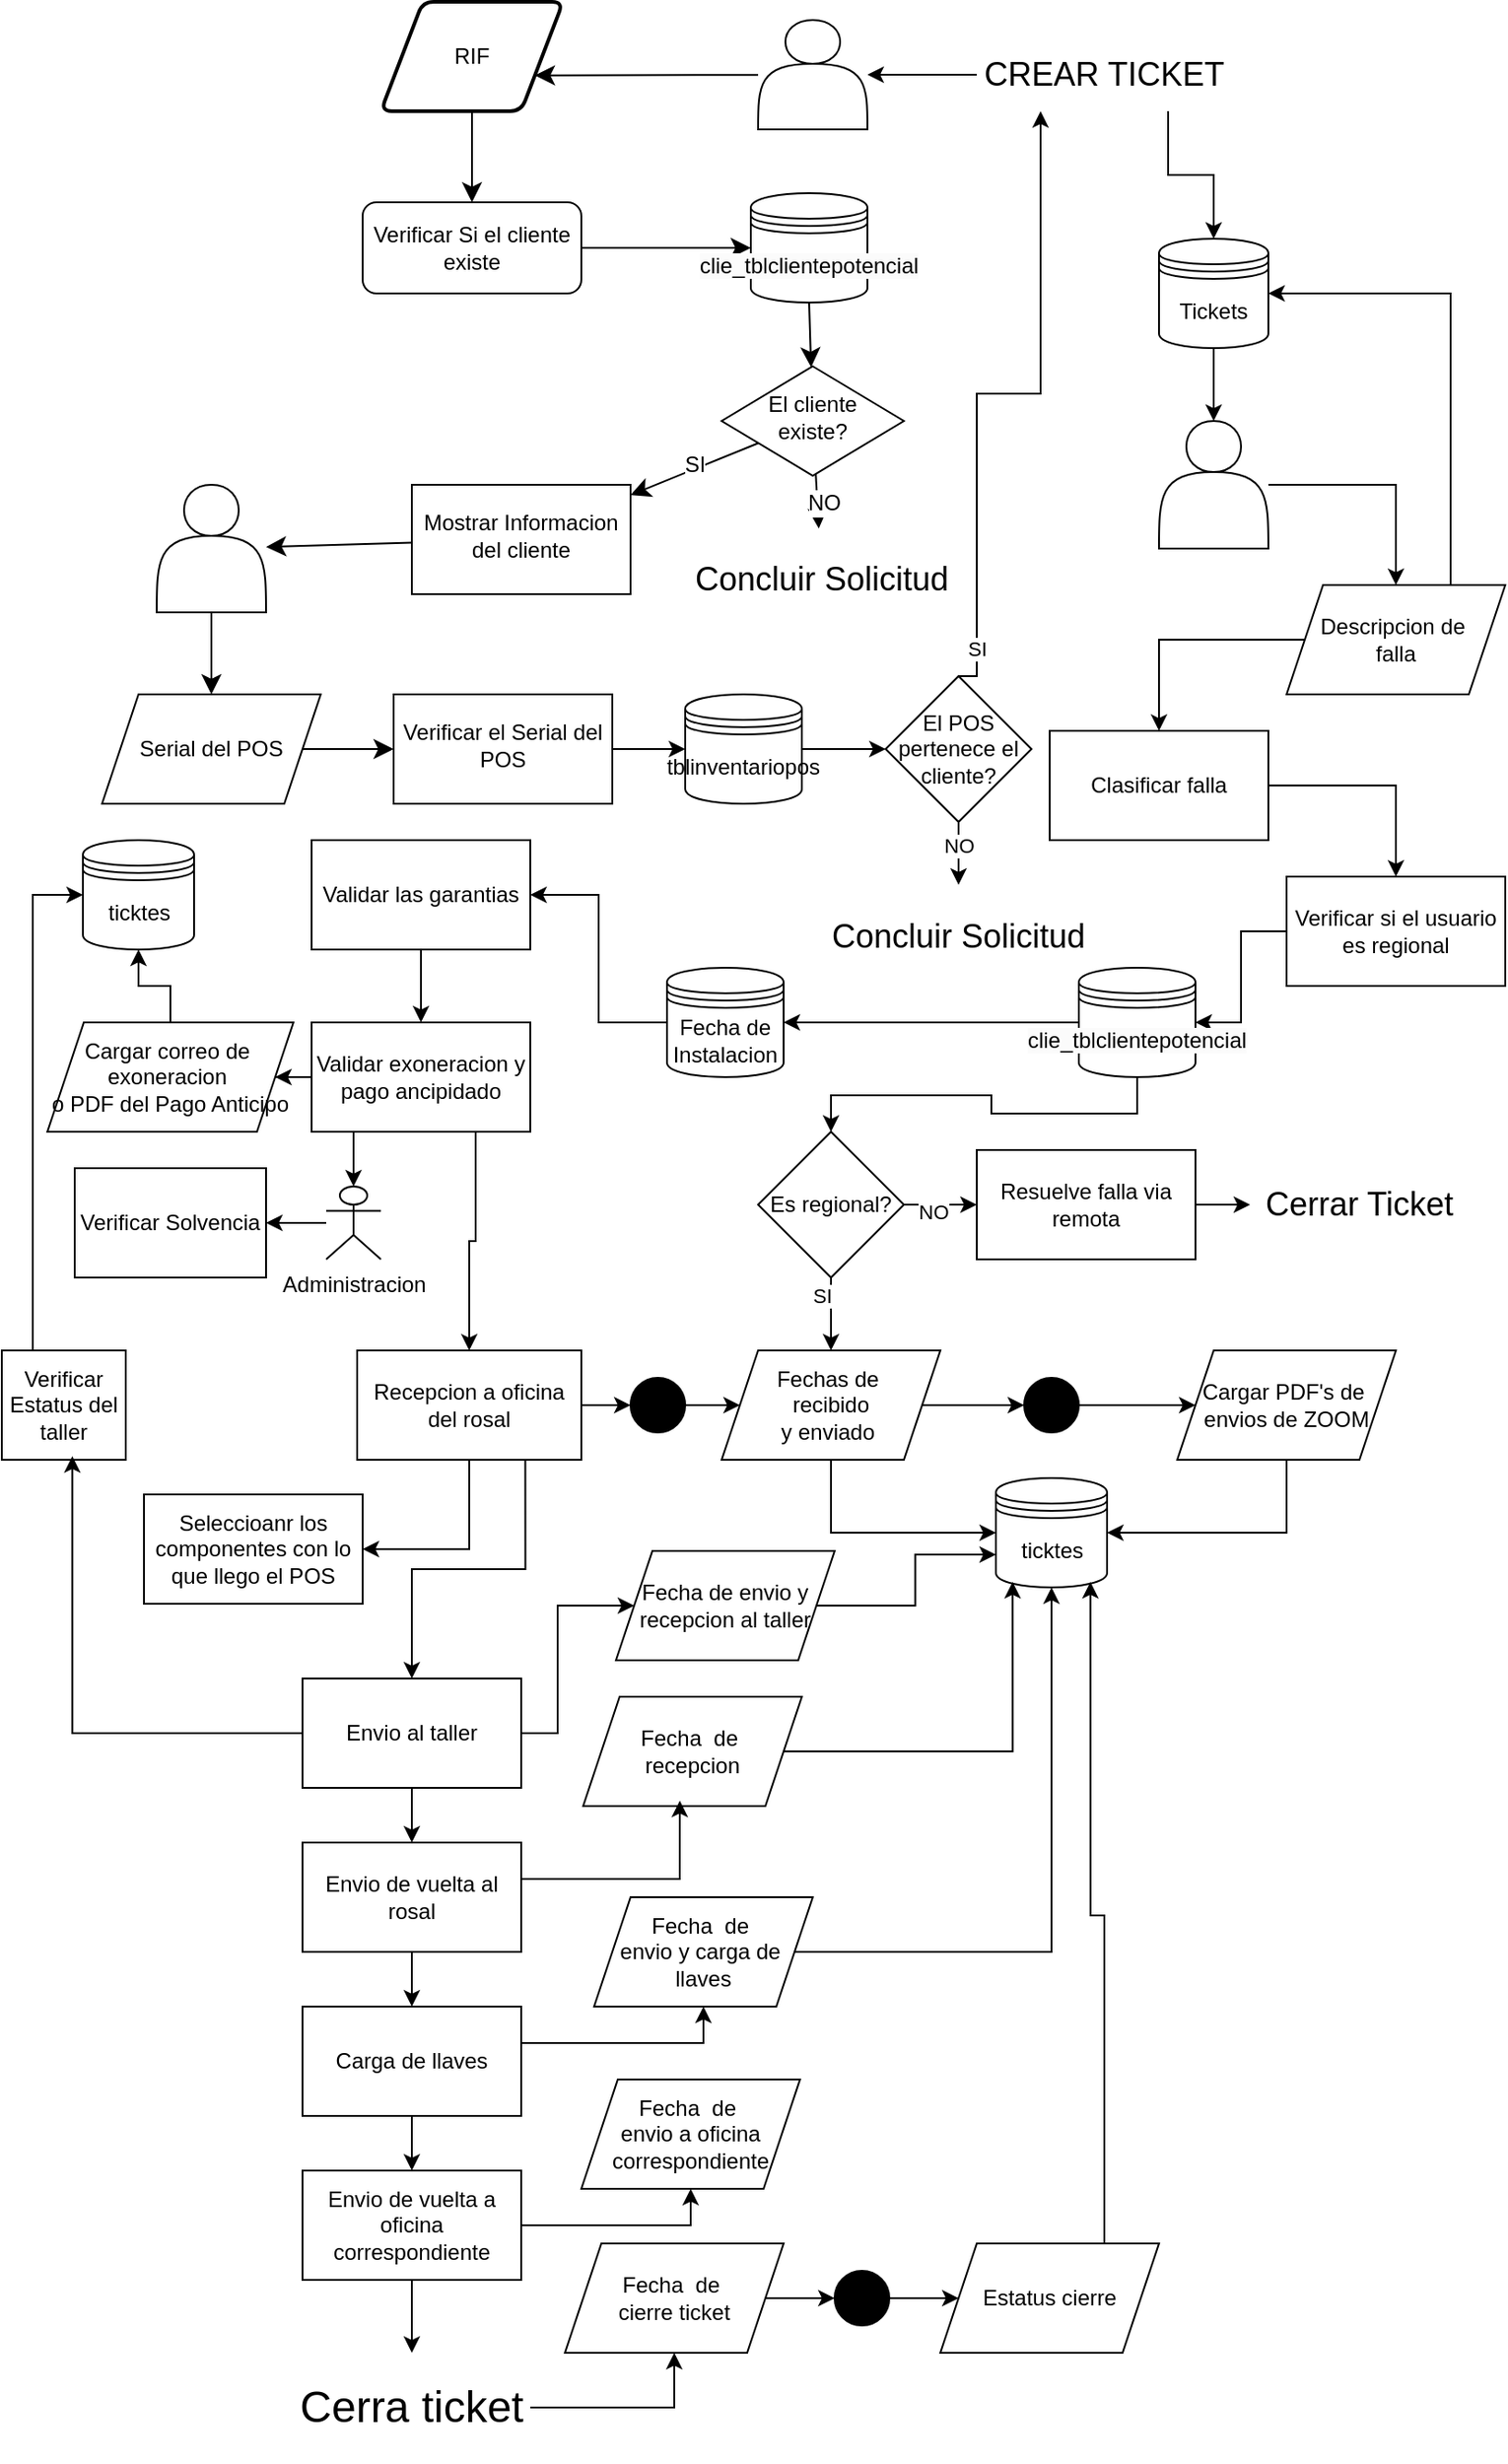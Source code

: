 <mxfile version="26.1.0">
  <diagram id="C5RBs43oDa-KdzZeNtuy" name="Page-1">
    <mxGraphModel dx="1372" dy="820" grid="1" gridSize="10" guides="1" tooltips="1" connect="1" arrows="1" fold="1" page="1" pageScale="1" pageWidth="827" pageHeight="1169" math="0" shadow="0">
      <root>
        <mxCell id="WIyWlLk6GJQsqaUBKTNV-0" />
        <mxCell id="WIyWlLk6GJQsqaUBKTNV-1" parent="WIyWlLk6GJQsqaUBKTNV-0" />
        <mxCell id="WIyWlLk6GJQsqaUBKTNV-3" value="Verificar Si el cliente existe" style="rounded=1;whiteSpace=wrap;html=1;fontSize=12;glass=0;strokeWidth=1;shadow=0;" parent="WIyWlLk6GJQsqaUBKTNV-1" vertex="1">
          <mxGeometry x="198" y="111" width="120" height="50" as="geometry" />
        </mxCell>
        <mxCell id="0324agIAZtzZzPBgsNAj-2" value="" style="edgeStyle=none;curved=1;rounded=0;orthogonalLoop=1;jettySize=auto;html=1;fontSize=12;startSize=8;endSize=8;" parent="WIyWlLk6GJQsqaUBKTNV-1" source="WIyWlLk6GJQsqaUBKTNV-6" target="0324agIAZtzZzPBgsNAj-1" edge="1">
          <mxGeometry relative="1" as="geometry" />
        </mxCell>
        <mxCell id="0324agIAZtzZzPBgsNAj-11" value="SI" style="edgeLabel;html=1;align=center;verticalAlign=middle;resizable=0;points=[];fontSize=12;" parent="0324agIAZtzZzPBgsNAj-2" vertex="1" connectable="0">
          <mxGeometry x="-0.015" y="-3" relative="1" as="geometry">
            <mxPoint as="offset" />
          </mxGeometry>
        </mxCell>
        <mxCell id="0324agIAZtzZzPBgsNAj-14" value="" style="edgeStyle=none;curved=1;rounded=0;orthogonalLoop=1;jettySize=auto;html=1;fontSize=12;startSize=8;endSize=8;" parent="WIyWlLk6GJQsqaUBKTNV-1" source="WIyWlLk6GJQsqaUBKTNV-6" target="0324agIAZtzZzPBgsNAj-13" edge="1">
          <mxGeometry relative="1" as="geometry" />
        </mxCell>
        <mxCell id="nhj914CTV_CS5lF1dxJm-9" value="NO" style="edgeLabel;html=1;align=center;verticalAlign=middle;resizable=0;points=[];fontSize=12;" parent="0324agIAZtzZzPBgsNAj-14" vertex="1" connectable="0">
          <mxGeometry x="0.022" y="3" relative="1" as="geometry">
            <mxPoint as="offset" />
          </mxGeometry>
        </mxCell>
        <mxCell id="WIyWlLk6GJQsqaUBKTNV-6" value="El cliente existe?" style="rhombus;whiteSpace=wrap;html=1;shadow=0;fontFamily=Helvetica;fontSize=12;align=center;strokeWidth=1;spacing=6;spacingTop=-4;" parent="WIyWlLk6GJQsqaUBKTNV-1" vertex="1">
          <mxGeometry x="395" y="201" width="100" height="60" as="geometry" />
        </mxCell>
        <mxCell id="BOVRHx7QbLtc-t8j4IWU-83" value="" style="edgeStyle=orthogonalEdgeStyle;rounded=0;orthogonalLoop=1;jettySize=auto;html=1;" parent="WIyWlLk6GJQsqaUBKTNV-1" source="XJ94rQwBPtHOfbt7iacn-0" target="0324agIAZtzZzPBgsNAj-19" edge="1">
          <mxGeometry relative="1" as="geometry" />
        </mxCell>
        <mxCell id="BOVRHx7QbLtc-t8j4IWU-101" style="edgeStyle=orthogonalEdgeStyle;rounded=0;orthogonalLoop=1;jettySize=auto;html=1;exitX=0.75;exitY=1;exitDx=0;exitDy=0;entryX=0.5;entryY=0;entryDx=0;entryDy=0;" parent="WIyWlLk6GJQsqaUBKTNV-1" source="XJ94rQwBPtHOfbt7iacn-0" target="BOVRHx7QbLtc-t8j4IWU-90" edge="1">
          <mxGeometry relative="1" as="geometry" />
        </mxCell>
        <mxCell id="XJ94rQwBPtHOfbt7iacn-0" value="&lt;font style=&quot;font-size: 18px;&quot;&gt;CREAR TICKET&lt;/font&gt;" style="text;html=1;align=center;verticalAlign=middle;whiteSpace=wrap;rounded=0;" parent="WIyWlLk6GJQsqaUBKTNV-1" vertex="1">
          <mxGeometry x="535" y="21" width="140" height="40" as="geometry" />
        </mxCell>
        <mxCell id="0324agIAZtzZzPBgsNAj-0" style="edgeStyle=none;curved=1;rounded=0;orthogonalLoop=1;jettySize=auto;html=1;exitX=0.5;exitY=1;exitDx=0;exitDy=0;fontSize=12;startSize=8;endSize=8;" parent="WIyWlLk6GJQsqaUBKTNV-1" source="0324agIAZtzZzPBgsNAj-21" target="WIyWlLk6GJQsqaUBKTNV-6" edge="1">
          <mxGeometry relative="1" as="geometry">
            <mxPoint x="476" y="226" as="sourcePoint" />
          </mxGeometry>
        </mxCell>
        <mxCell id="nhj914CTV_CS5lF1dxJm-17" value="" style="edgeStyle=none;curved=1;rounded=0;orthogonalLoop=1;jettySize=auto;html=1;fontSize=12;startSize=8;endSize=8;" parent="WIyWlLk6GJQsqaUBKTNV-1" source="0324agIAZtzZzPBgsNAj-1" target="nhj914CTV_CS5lF1dxJm-4" edge="1">
          <mxGeometry relative="1" as="geometry" />
        </mxCell>
        <mxCell id="0324agIAZtzZzPBgsNAj-1" value="Mostrar Informacion del cliente" style="whiteSpace=wrap;html=1;shadow=0;strokeWidth=1;spacing=6;spacingTop=-4;" parent="WIyWlLk6GJQsqaUBKTNV-1" vertex="1">
          <mxGeometry x="225" y="266" width="120" height="60" as="geometry" />
        </mxCell>
        <mxCell id="0324agIAZtzZzPBgsNAj-10" style="edgeStyle=none;curved=1;rounded=0;orthogonalLoop=1;jettySize=auto;html=1;exitX=1;exitY=0.5;exitDx=0;exitDy=0;entryX=0;entryY=0.5;entryDx=0;entryDy=0;fontSize=12;startSize=8;endSize=8;" parent="WIyWlLk6GJQsqaUBKTNV-1" source="WIyWlLk6GJQsqaUBKTNV-3" target="0324agIAZtzZzPBgsNAj-21" edge="1">
          <mxGeometry relative="1" as="geometry">
            <mxPoint x="408" y="181" as="targetPoint" />
          </mxGeometry>
        </mxCell>
        <mxCell id="0324agIAZtzZzPBgsNAj-13" value="&lt;font style=&quot;font-size: 18px;&quot;&gt;Concluir Solicitud&lt;/font&gt;" style="rounded=1;whiteSpace=wrap;html=1;shadow=0;strokeWidth=1;spacing=6;spacingTop=-4;strokeColor=none;" parent="WIyWlLk6GJQsqaUBKTNV-1" vertex="1">
          <mxGeometry x="375" y="290" width="150" height="60" as="geometry" />
        </mxCell>
        <mxCell id="nhj914CTV_CS5lF1dxJm-0" style="edgeStyle=none;curved=1;rounded=0;orthogonalLoop=1;jettySize=auto;html=1;fontSize=12;startSize=8;endSize=8;entryX=1;entryY=0.75;entryDx=0;entryDy=0;" parent="WIyWlLk6GJQsqaUBKTNV-1" source="0324agIAZtzZzPBgsNAj-19" target="nhj914CTV_CS5lF1dxJm-1" edge="1">
          <mxGeometry relative="1" as="geometry">
            <mxPoint x="315" y="41" as="targetPoint" />
          </mxGeometry>
        </mxCell>
        <mxCell id="0324agIAZtzZzPBgsNAj-19" value="" style="shape=actor;whiteSpace=wrap;html=1;" parent="WIyWlLk6GJQsqaUBKTNV-1" vertex="1">
          <mxGeometry x="415" y="11" width="60" height="60" as="geometry" />
        </mxCell>
        <mxCell id="0324agIAZtzZzPBgsNAj-21" value="&lt;span style=&quot;color: rgb(0, 0, 0); font-family: Helvetica; font-size: 12px; font-style: normal; font-variant-ligatures: normal; font-variant-caps: normal; font-weight: 400; letter-spacing: normal; orphans: 2; text-align: center; text-indent: 0px; text-transform: none; widows: 2; word-spacing: 0px; -webkit-text-stroke-width: 0px; white-space: normal; background-color: rgb(251, 251, 251); text-decoration-thickness: initial; text-decoration-style: initial; text-decoration-color: initial; float: none; display: inline !important;&quot;&gt;&lt;br&gt;clie_tblclientepotencial&lt;/span&gt;&lt;div&gt;&lt;br/&gt;&lt;/div&gt;" style="shape=datastore;whiteSpace=wrap;html=1;" parent="WIyWlLk6GJQsqaUBKTNV-1" vertex="1">
          <mxGeometry x="411" y="106" width="64" height="60" as="geometry" />
        </mxCell>
        <mxCell id="nhj914CTV_CS5lF1dxJm-3" style="edgeStyle=none;curved=1;rounded=0;orthogonalLoop=1;jettySize=auto;html=1;exitX=0.5;exitY=1;exitDx=0;exitDy=0;entryX=0.5;entryY=0;entryDx=0;entryDy=0;fontSize=12;startSize=8;endSize=8;" parent="WIyWlLk6GJQsqaUBKTNV-1" source="nhj914CTV_CS5lF1dxJm-1" target="WIyWlLk6GJQsqaUBKTNV-3" edge="1">
          <mxGeometry relative="1" as="geometry" />
        </mxCell>
        <mxCell id="nhj914CTV_CS5lF1dxJm-1" value="RIF" style="shape=parallelogram;html=1;strokeWidth=2;perimeter=parallelogramPerimeter;whiteSpace=wrap;rounded=1;arcSize=12;size=0.23;" parent="WIyWlLk6GJQsqaUBKTNV-1" vertex="1">
          <mxGeometry x="208" y="1" width="100" height="60" as="geometry" />
        </mxCell>
        <mxCell id="nhj914CTV_CS5lF1dxJm-18" style="edgeStyle=none;curved=1;rounded=0;orthogonalLoop=1;jettySize=auto;html=1;exitX=0.5;exitY=1;exitDx=0;exitDy=0;entryX=0.5;entryY=0;entryDx=0;entryDy=0;fontSize=12;startSize=8;endSize=8;" parent="WIyWlLk6GJQsqaUBKTNV-1" source="nhj914CTV_CS5lF1dxJm-4" target="nhj914CTV_CS5lF1dxJm-5" edge="1">
          <mxGeometry relative="1" as="geometry" />
        </mxCell>
        <mxCell id="nhj914CTV_CS5lF1dxJm-4" value="" style="shape=actor;whiteSpace=wrap;html=1;" parent="WIyWlLk6GJQsqaUBKTNV-1" vertex="1">
          <mxGeometry x="85" y="266" width="60" height="70" as="geometry" />
        </mxCell>
        <mxCell id="nhj914CTV_CS5lF1dxJm-19" style="edgeStyle=none;curved=1;rounded=0;orthogonalLoop=1;jettySize=auto;html=1;exitX=1;exitY=0.5;exitDx=0;exitDy=0;entryX=0;entryY=0.5;entryDx=0;entryDy=0;fontSize=12;startSize=8;endSize=8;" parent="WIyWlLk6GJQsqaUBKTNV-1" source="nhj914CTV_CS5lF1dxJm-5" target="nhj914CTV_CS5lF1dxJm-13" edge="1">
          <mxGeometry relative="1" as="geometry" />
        </mxCell>
        <mxCell id="nhj914CTV_CS5lF1dxJm-5" value="Serial del POS" style="shape=parallelogram;perimeter=parallelogramPerimeter;whiteSpace=wrap;html=1;fixedSize=1;" parent="WIyWlLk6GJQsqaUBKTNV-1" vertex="1">
          <mxGeometry x="55" y="381" width="120" height="60" as="geometry" />
        </mxCell>
        <mxCell id="BOVRHx7QbLtc-t8j4IWU-8" value="" style="edgeStyle=orthogonalEdgeStyle;rounded=0;orthogonalLoop=1;jettySize=auto;html=1;" parent="WIyWlLk6GJQsqaUBKTNV-1" source="nhj914CTV_CS5lF1dxJm-13" target="BOVRHx7QbLtc-t8j4IWU-7" edge="1">
          <mxGeometry relative="1" as="geometry" />
        </mxCell>
        <mxCell id="nhj914CTV_CS5lF1dxJm-13" value="Verificar el Serial del POS" style="whiteSpace=wrap;html=1;shadow=0;strokeWidth=1;spacing=6;spacingTop=-4;" parent="WIyWlLk6GJQsqaUBKTNV-1" vertex="1">
          <mxGeometry x="215" y="381" width="120" height="60" as="geometry" />
        </mxCell>
        <mxCell id="BOVRHx7QbLtc-t8j4IWU-30" value="" style="edgeStyle=orthogonalEdgeStyle;rounded=0;orthogonalLoop=1;jettySize=auto;html=1;" parent="WIyWlLk6GJQsqaUBKTNV-1" source="nhj914CTV_CS5lF1dxJm-20" target="BOVRHx7QbLtc-t8j4IWU-38" edge="1">
          <mxGeometry relative="1" as="geometry">
            <mxPoint x="649" y="591" as="targetPoint" />
          </mxGeometry>
        </mxCell>
        <mxCell id="nhj914CTV_CS5lF1dxJm-20" value="Clasificar falla" style="whiteSpace=wrap;html=1;" parent="WIyWlLk6GJQsqaUBKTNV-1" vertex="1">
          <mxGeometry x="575" y="401" width="120" height="60" as="geometry" />
        </mxCell>
        <mxCell id="BOVRHx7QbLtc-t8j4IWU-12" style="edgeStyle=orthogonalEdgeStyle;rounded=0;orthogonalLoop=1;jettySize=auto;html=1;exitX=0.5;exitY=1;exitDx=0;exitDy=0;" parent="WIyWlLk6GJQsqaUBKTNV-1" source="BOVRHx7QbLtc-t8j4IWU-0" target="BOVRHx7QbLtc-t8j4IWU-13" edge="1">
          <mxGeometry relative="1" as="geometry">
            <mxPoint x="525" y="511" as="targetPoint" />
          </mxGeometry>
        </mxCell>
        <mxCell id="BOVRHx7QbLtc-t8j4IWU-15" value="NO" style="edgeLabel;html=1;align=center;verticalAlign=middle;resizable=0;points=[];" parent="BOVRHx7QbLtc-t8j4IWU-12" vertex="1" connectable="0">
          <mxGeometry x="-0.429" relative="1" as="geometry">
            <mxPoint as="offset" />
          </mxGeometry>
        </mxCell>
        <mxCell id="BOVRHx7QbLtc-t8j4IWU-153" style="edgeStyle=orthogonalEdgeStyle;rounded=0;orthogonalLoop=1;jettySize=auto;html=1;exitX=0.5;exitY=0;exitDx=0;exitDy=0;entryX=0.25;entryY=1;entryDx=0;entryDy=0;" parent="WIyWlLk6GJQsqaUBKTNV-1" source="BOVRHx7QbLtc-t8j4IWU-0" target="XJ94rQwBPtHOfbt7iacn-0" edge="1">
          <mxGeometry relative="1" as="geometry">
            <Array as="points">
              <mxPoint x="535" y="371" />
              <mxPoint x="535" y="216" />
              <mxPoint x="570" y="216" />
            </Array>
          </mxGeometry>
        </mxCell>
        <mxCell id="BOVRHx7QbLtc-t8j4IWU-155" value="SI" style="edgeLabel;html=1;align=center;verticalAlign=middle;resizable=0;points=[];" parent="BOVRHx7QbLtc-t8j4IWU-153" vertex="1" connectable="0">
          <mxGeometry x="-0.859" relative="1" as="geometry">
            <mxPoint as="offset" />
          </mxGeometry>
        </mxCell>
        <mxCell id="BOVRHx7QbLtc-t8j4IWU-0" value="El POS pertenece el cliente?" style="rhombus;whiteSpace=wrap;html=1;" parent="WIyWlLk6GJQsqaUBKTNV-1" vertex="1">
          <mxGeometry x="485" y="371" width="80" height="80" as="geometry" />
        </mxCell>
        <mxCell id="BOVRHx7QbLtc-t8j4IWU-6" value="" style="edgeStyle=orthogonalEdgeStyle;rounded=0;orthogonalLoop=1;jettySize=auto;html=1;" parent="WIyWlLk6GJQsqaUBKTNV-1" source="BOVRHx7QbLtc-t8j4IWU-3" target="BOVRHx7QbLtc-t8j4IWU-5" edge="1">
          <mxGeometry relative="1" as="geometry" />
        </mxCell>
        <mxCell id="BOVRHx7QbLtc-t8j4IWU-3" value="" style="shape=actor;whiteSpace=wrap;html=1;" parent="WIyWlLk6GJQsqaUBKTNV-1" vertex="1">
          <mxGeometry x="635" y="231" width="60" height="70" as="geometry" />
        </mxCell>
        <mxCell id="BOVRHx7QbLtc-t8j4IWU-14" value="" style="edgeStyle=orthogonalEdgeStyle;rounded=0;orthogonalLoop=1;jettySize=auto;html=1;" parent="WIyWlLk6GJQsqaUBKTNV-1" source="BOVRHx7QbLtc-t8j4IWU-5" target="nhj914CTV_CS5lF1dxJm-20" edge="1">
          <mxGeometry relative="1" as="geometry" />
        </mxCell>
        <mxCell id="BOVRHx7QbLtc-t8j4IWU-151" style="edgeStyle=orthogonalEdgeStyle;rounded=0;orthogonalLoop=1;jettySize=auto;html=1;exitX=0.75;exitY=0;exitDx=0;exitDy=0;entryX=1;entryY=0.5;entryDx=0;entryDy=0;" parent="WIyWlLk6GJQsqaUBKTNV-1" source="BOVRHx7QbLtc-t8j4IWU-5" target="BOVRHx7QbLtc-t8j4IWU-90" edge="1">
          <mxGeometry relative="1" as="geometry" />
        </mxCell>
        <mxCell id="BOVRHx7QbLtc-t8j4IWU-5" value="Descripcion de&amp;nbsp;&lt;div&gt;&lt;span style=&quot;background-color: transparent; color: light-dark(rgb(0, 0, 0), rgb(255, 255, 255));&quot;&gt;falla&lt;/span&gt;&lt;/div&gt;" style="shape=parallelogram;perimeter=parallelogramPerimeter;whiteSpace=wrap;html=1;fixedSize=1;" parent="WIyWlLk6GJQsqaUBKTNV-1" vertex="1">
          <mxGeometry x="705" y="321" width="120" height="60" as="geometry" />
        </mxCell>
        <mxCell id="BOVRHx7QbLtc-t8j4IWU-9" value="" style="edgeStyle=orthogonalEdgeStyle;rounded=0;orthogonalLoop=1;jettySize=auto;html=1;" parent="WIyWlLk6GJQsqaUBKTNV-1" source="BOVRHx7QbLtc-t8j4IWU-7" target="BOVRHx7QbLtc-t8j4IWU-0" edge="1">
          <mxGeometry relative="1" as="geometry" />
        </mxCell>
        <mxCell id="BOVRHx7QbLtc-t8j4IWU-7" value="tblinventariopos" style="shape=datastore;whiteSpace=wrap;html=1;" parent="WIyWlLk6GJQsqaUBKTNV-1" vertex="1">
          <mxGeometry x="375" y="381" width="64" height="60" as="geometry" />
        </mxCell>
        <mxCell id="BOVRHx7QbLtc-t8j4IWU-13" value="&lt;font style=&quot;font-size: 18px;&quot;&gt;Concluir&amp;nbsp;Solicitud&lt;/font&gt;" style="rounded=1;whiteSpace=wrap;html=1;shadow=0;strokeWidth=1;spacing=6;spacingTop=-4;strokeColor=none;" parent="WIyWlLk6GJQsqaUBKTNV-1" vertex="1">
          <mxGeometry x="455" y="485.5" width="140" height="60" as="geometry" />
        </mxCell>
        <mxCell id="edYsL3Y-Yg80JSXNaPC0-5" style="edgeStyle=orthogonalEdgeStyle;rounded=0;orthogonalLoop=1;jettySize=auto;html=1;exitX=0;exitY=0.5;exitDx=0;exitDy=0;entryX=1;entryY=0.5;entryDx=0;entryDy=0;" edge="1" parent="WIyWlLk6GJQsqaUBKTNV-1" source="BOVRHx7QbLtc-t8j4IWU-23" target="BOVRHx7QbLtc-t8j4IWU-24">
          <mxGeometry relative="1" as="geometry" />
        </mxCell>
        <mxCell id="BOVRHx7QbLtc-t8j4IWU-23" value="Fecha de Instalacion" style="shape=datastore;whiteSpace=wrap;html=1;" parent="WIyWlLk6GJQsqaUBKTNV-1" vertex="1">
          <mxGeometry x="365" y="531" width="64" height="60" as="geometry" />
        </mxCell>
        <mxCell id="edYsL3Y-Yg80JSXNaPC0-6" style="edgeStyle=orthogonalEdgeStyle;rounded=0;orthogonalLoop=1;jettySize=auto;html=1;exitX=0.5;exitY=1;exitDx=0;exitDy=0;" edge="1" parent="WIyWlLk6GJQsqaUBKTNV-1" source="BOVRHx7QbLtc-t8j4IWU-24" target="BOVRHx7QbLtc-t8j4IWU-26">
          <mxGeometry relative="1" as="geometry" />
        </mxCell>
        <mxCell id="BOVRHx7QbLtc-t8j4IWU-24" value="Validar las garantias" style="whiteSpace=wrap;html=1;" parent="WIyWlLk6GJQsqaUBKTNV-1" vertex="1">
          <mxGeometry x="170" y="461" width="120" height="60" as="geometry" />
        </mxCell>
        <mxCell id="BOVRHx7QbLtc-t8j4IWU-82" value="" style="edgeStyle=orthogonalEdgeStyle;rounded=0;orthogonalLoop=1;jettySize=auto;html=1;" parent="WIyWlLk6GJQsqaUBKTNV-1" source="BOVRHx7QbLtc-t8j4IWU-26" target="BOVRHx7QbLtc-t8j4IWU-81" edge="1">
          <mxGeometry relative="1" as="geometry" />
        </mxCell>
        <mxCell id="BOVRHx7QbLtc-t8j4IWU-139" style="edgeStyle=orthogonalEdgeStyle;rounded=0;orthogonalLoop=1;jettySize=auto;html=1;exitX=0.75;exitY=1;exitDx=0;exitDy=0;entryX=0.5;entryY=0;entryDx=0;entryDy=0;" parent="WIyWlLk6GJQsqaUBKTNV-1" source="BOVRHx7QbLtc-t8j4IWU-26" target="BOVRHx7QbLtc-t8j4IWU-134" edge="1">
          <mxGeometry relative="1" as="geometry" />
        </mxCell>
        <mxCell id="BOVRHx7QbLtc-t8j4IWU-26" value="Validar exoneracion y pago ancipidado" style="whiteSpace=wrap;html=1;" parent="WIyWlLk6GJQsqaUBKTNV-1" vertex="1">
          <mxGeometry x="170" y="561" width="120" height="60" as="geometry" />
        </mxCell>
        <mxCell id="BOVRHx7QbLtc-t8j4IWU-43" value="" style="edgeStyle=orthogonalEdgeStyle;rounded=0;orthogonalLoop=1;jettySize=auto;html=1;" parent="WIyWlLk6GJQsqaUBKTNV-1" source="BOVRHx7QbLtc-t8j4IWU-38" target="BOVRHx7QbLtc-t8j4IWU-42" edge="1">
          <mxGeometry relative="1" as="geometry" />
        </mxCell>
        <mxCell id="BOVRHx7QbLtc-t8j4IWU-38" value="Verificar si el usuario es regional" style="whiteSpace=wrap;html=1;" parent="WIyWlLk6GJQsqaUBKTNV-1" vertex="1">
          <mxGeometry x="705" y="481" width="120" height="60" as="geometry" />
        </mxCell>
        <mxCell id="BOVRHx7QbLtc-t8j4IWU-59" style="edgeStyle=orthogonalEdgeStyle;rounded=0;orthogonalLoop=1;jettySize=auto;html=1;exitX=0.5;exitY=1;exitDx=0;exitDy=0;" parent="WIyWlLk6GJQsqaUBKTNV-1" source="BOVRHx7QbLtc-t8j4IWU-42" target="BOVRHx7QbLtc-t8j4IWU-57" edge="1">
          <mxGeometry relative="1" as="geometry" />
        </mxCell>
        <mxCell id="BOVRHx7QbLtc-t8j4IWU-76" value="" style="edgeStyle=orthogonalEdgeStyle;rounded=0;orthogonalLoop=1;jettySize=auto;html=1;" parent="WIyWlLk6GJQsqaUBKTNV-1" source="BOVRHx7QbLtc-t8j4IWU-42" target="BOVRHx7QbLtc-t8j4IWU-23" edge="1">
          <mxGeometry relative="1" as="geometry" />
        </mxCell>
        <mxCell id="BOVRHx7QbLtc-t8j4IWU-42" value="&lt;span style=&quot;color: rgb(0, 0, 0); font-family: Helvetica; font-size: 12px; font-style: normal; font-variant-ligatures: normal; font-variant-caps: normal; font-weight: 400; letter-spacing: normal; orphans: 2; text-align: center; text-indent: 0px; text-transform: none; widows: 2; word-spacing: 0px; -webkit-text-stroke-width: 0px; white-space: normal; background-color: rgb(251, 251, 251); text-decoration-thickness: initial; text-decoration-style: initial; text-decoration-color: initial; float: none; display: inline !important;&quot;&gt;&lt;br&gt;clie_tblclientepotencial&lt;/span&gt;&lt;div&gt;&lt;br/&gt;&lt;/div&gt;" style="shape=datastore;whiteSpace=wrap;html=1;" parent="WIyWlLk6GJQsqaUBKTNV-1" vertex="1">
          <mxGeometry x="591" y="531" width="64" height="60" as="geometry" />
        </mxCell>
        <mxCell id="BOVRHx7QbLtc-t8j4IWU-61" value="" style="edgeStyle=orthogonalEdgeStyle;rounded=0;orthogonalLoop=1;jettySize=auto;html=1;" parent="WIyWlLk6GJQsqaUBKTNV-1" source="BOVRHx7QbLtc-t8j4IWU-57" target="BOVRHx7QbLtc-t8j4IWU-60" edge="1">
          <mxGeometry relative="1" as="geometry" />
        </mxCell>
        <mxCell id="BOVRHx7QbLtc-t8j4IWU-67" value="SI" style="edgeLabel;html=1;align=center;verticalAlign=middle;resizable=0;points=[];" parent="BOVRHx7QbLtc-t8j4IWU-61" vertex="1" connectable="0">
          <mxGeometry x="0.2" y="3" relative="1" as="geometry">
            <mxPoint x="-8" y="-14" as="offset" />
          </mxGeometry>
        </mxCell>
        <mxCell id="BOVRHx7QbLtc-t8j4IWU-73" style="edgeStyle=orthogonalEdgeStyle;rounded=0;orthogonalLoop=1;jettySize=auto;html=1;exitX=1;exitY=0.5;exitDx=0;exitDy=0;" parent="WIyWlLk6GJQsqaUBKTNV-1" source="BOVRHx7QbLtc-t8j4IWU-57" target="BOVRHx7QbLtc-t8j4IWU-72" edge="1">
          <mxGeometry relative="1" as="geometry" />
        </mxCell>
        <mxCell id="BOVRHx7QbLtc-t8j4IWU-109" value="NO" style="edgeLabel;html=1;align=center;verticalAlign=middle;resizable=0;points=[];" parent="BOVRHx7QbLtc-t8j4IWU-73" vertex="1" connectable="0">
          <mxGeometry x="-0.2" y="-4" relative="1" as="geometry">
            <mxPoint as="offset" />
          </mxGeometry>
        </mxCell>
        <mxCell id="BOVRHx7QbLtc-t8j4IWU-57" value="Es regional?" style="rhombus;whiteSpace=wrap;html=1;" parent="WIyWlLk6GJQsqaUBKTNV-1" vertex="1">
          <mxGeometry x="415" y="621" width="80" height="80" as="geometry" />
        </mxCell>
        <mxCell id="BOVRHx7QbLtc-t8j4IWU-119" value="" style="edgeStyle=orthogonalEdgeStyle;rounded=0;orthogonalLoop=1;jettySize=auto;html=1;" parent="WIyWlLk6GJQsqaUBKTNV-1" source="BOVRHx7QbLtc-t8j4IWU-60" target="BOVRHx7QbLtc-t8j4IWU-118" edge="1">
          <mxGeometry relative="1" as="geometry" />
        </mxCell>
        <mxCell id="BOVRHx7QbLtc-t8j4IWU-146" style="edgeStyle=orthogonalEdgeStyle;rounded=0;orthogonalLoop=1;jettySize=auto;html=1;exitX=0.5;exitY=1;exitDx=0;exitDy=0;entryX=0;entryY=0.5;entryDx=0;entryDy=0;" parent="WIyWlLk6GJQsqaUBKTNV-1" source="BOVRHx7QbLtc-t8j4IWU-60" target="BOVRHx7QbLtc-t8j4IWU-143" edge="1">
          <mxGeometry relative="1" as="geometry" />
        </mxCell>
        <mxCell id="BOVRHx7QbLtc-t8j4IWU-60" value="Fechas de&amp;nbsp;&lt;div&gt;recibido&lt;/div&gt;&lt;span style=&quot;background-color: transparent; color: light-dark(rgb(0, 0, 0), rgb(255, 255, 255));&quot;&gt;y enviado&amp;nbsp;&lt;/span&gt;" style="shape=parallelogram;perimeter=parallelogramPerimeter;whiteSpace=wrap;html=1;fixedSize=1;" parent="WIyWlLk6GJQsqaUBKTNV-1" vertex="1">
          <mxGeometry x="395" y="741" width="120" height="60" as="geometry" />
        </mxCell>
        <mxCell id="BOVRHx7QbLtc-t8j4IWU-75" value="" style="edgeStyle=orthogonalEdgeStyle;rounded=0;orthogonalLoop=1;jettySize=auto;html=1;" parent="WIyWlLk6GJQsqaUBKTNV-1" source="BOVRHx7QbLtc-t8j4IWU-72" target="BOVRHx7QbLtc-t8j4IWU-74" edge="1">
          <mxGeometry relative="1" as="geometry" />
        </mxCell>
        <mxCell id="BOVRHx7QbLtc-t8j4IWU-72" value="Resuelve falla via remota" style="whiteSpace=wrap;html=1;" parent="WIyWlLk6GJQsqaUBKTNV-1" vertex="1">
          <mxGeometry x="535" y="631" width="120" height="60" as="geometry" />
        </mxCell>
        <mxCell id="BOVRHx7QbLtc-t8j4IWU-74" value="&lt;font style=&quot;font-size: 18px;&quot;&gt;Cerrar Ticket&lt;/font&gt;" style="rounded=1;whiteSpace=wrap;html=1;strokeColor=none;" parent="WIyWlLk6GJQsqaUBKTNV-1" vertex="1">
          <mxGeometry x="685" y="631" width="120" height="60" as="geometry" />
        </mxCell>
        <mxCell id="BOVRHx7QbLtc-t8j4IWU-158" value="" style="edgeStyle=orthogonalEdgeStyle;rounded=0;orthogonalLoop=1;jettySize=auto;html=1;" parent="WIyWlLk6GJQsqaUBKTNV-1" source="BOVRHx7QbLtc-t8j4IWU-81" target="BOVRHx7QbLtc-t8j4IWU-157" edge="1">
          <mxGeometry relative="1" as="geometry" />
        </mxCell>
        <mxCell id="BOVRHx7QbLtc-t8j4IWU-81" value="Cargar correo de&amp;nbsp;&lt;div&gt;&lt;span style=&quot;background-color: transparent; color: light-dark(rgb(0, 0, 0), rgb(255, 255, 255));&quot;&gt;exoneracion&amp;nbsp;&lt;/span&gt;&lt;/div&gt;&lt;div&gt;&lt;span style=&quot;background-color: transparent; color: light-dark(rgb(0, 0, 0), rgb(255, 255, 255));&quot;&gt;o&amp;nbsp;&lt;/span&gt;&lt;span style=&quot;background-color: transparent; color: light-dark(rgb(0, 0, 0), rgb(255, 255, 255));&quot;&gt;PDF&amp;nbsp;&lt;/span&gt;&lt;span style=&quot;background-color: transparent; color: light-dark(rgb(0, 0, 0), rgb(255, 255, 255));&quot;&gt;del Pago Anticipo&lt;/span&gt;&lt;/div&gt;" style="shape=parallelogram;perimeter=parallelogramPerimeter;whiteSpace=wrap;html=1;fixedSize=1;" parent="WIyWlLk6GJQsqaUBKTNV-1" vertex="1">
          <mxGeometry x="25" y="561" width="135" height="60" as="geometry" />
        </mxCell>
        <mxCell id="BOVRHx7QbLtc-t8j4IWU-106" style="edgeStyle=orthogonalEdgeStyle;rounded=0;orthogonalLoop=1;jettySize=auto;html=1;exitX=0.5;exitY=1;exitDx=0;exitDy=0;entryX=0.5;entryY=0;entryDx=0;entryDy=0;" parent="WIyWlLk6GJQsqaUBKTNV-1" source="BOVRHx7QbLtc-t8j4IWU-90" target="BOVRHx7QbLtc-t8j4IWU-3" edge="1">
          <mxGeometry relative="1" as="geometry" />
        </mxCell>
        <mxCell id="BOVRHx7QbLtc-t8j4IWU-90" value="Tickets" style="shape=datastore;whiteSpace=wrap;html=1;" parent="WIyWlLk6GJQsqaUBKTNV-1" vertex="1">
          <mxGeometry x="635" y="131" width="60" height="60" as="geometry" />
        </mxCell>
        <mxCell id="BOVRHx7QbLtc-t8j4IWU-121" value="" style="edgeStyle=orthogonalEdgeStyle;rounded=0;orthogonalLoop=1;jettySize=auto;html=1;" parent="WIyWlLk6GJQsqaUBKTNV-1" source="BOVRHx7QbLtc-t8j4IWU-118" target="BOVRHx7QbLtc-t8j4IWU-120" edge="1">
          <mxGeometry relative="1" as="geometry" />
        </mxCell>
        <mxCell id="BOVRHx7QbLtc-t8j4IWU-118" value="" style="ellipse;whiteSpace=wrap;html=1;aspect=fixed;fillColor=#000000;" parent="WIyWlLk6GJQsqaUBKTNV-1" vertex="1">
          <mxGeometry x="561" y="756" width="30" height="30" as="geometry" />
        </mxCell>
        <mxCell id="BOVRHx7QbLtc-t8j4IWU-145" style="edgeStyle=orthogonalEdgeStyle;rounded=0;orthogonalLoop=1;jettySize=auto;html=1;exitX=0.5;exitY=1;exitDx=0;exitDy=0;entryX=1;entryY=0.5;entryDx=0;entryDy=0;" parent="WIyWlLk6GJQsqaUBKTNV-1" source="BOVRHx7QbLtc-t8j4IWU-120" target="BOVRHx7QbLtc-t8j4IWU-143" edge="1">
          <mxGeometry relative="1" as="geometry" />
        </mxCell>
        <mxCell id="BOVRHx7QbLtc-t8j4IWU-120" value="Cargar PD&lt;span style=&quot;text-wrap-mode: nowrap; color: rgba(0, 0, 0, 0); font-family: monospace; font-size: 0px; text-align: start;&quot;&gt;%3CmxGraphModel%3E%3Croot%3E%3CmxCell%20id%3D%220%22%2F%3E%3CmxCell%20id%3D%221%22%20parent%3D%220%22%2F%3E%3CmxCell%20id%3D%222%22%20style%3D%22edgeStyle%3DorthogonalEdgeStyle%3Brounded%3D0%3BorthogonalLoop%3D1%3BjettySize%3Dauto%3Bhtml%3D1%3BexitX%3D1%3BexitY%3D0.5%3BexitDx%3D0%3BexitDy%3D0%3BentryX%3D0%3BentryY%3D0.75%3BentryDx%3D0%3BentryDy%3D0%3B%22%20edge%3D%221%22%20parent%3D%221%22%3E%3CmxGeometry%20relative%3D%221%22%20as%3D%22geometry%22%3E%3CmxPoint%20x%3D%22550%22%20y%3D%22470%22%20as%3D%22sourcePoint%22%2F%3E%3CmxPoint%20x%3D%22620%22%20y%3D%22353%22%20as%3D%22targetPoint%22%2F%3E%3CArray%20as%3D%22points%22%3E%3CmxPoint%20x%3D%22550%22%20y%3D%22420%22%2F%3E%3CmxPoint%20x%3D%22585%22%20y%3D%22420%22%2F%3E%3CmxPoint%20x%3D%22585%22%20y%3D%22353%22%2F%3E%3C%2FArray%3E%3C%2FmxGeometry%3E%3C%2FmxCell%3E%3C%2Froot%3E%3C%2FmxGraphModel%3E&lt;/span&gt;F&#39;s de&amp;nbsp;&lt;div&gt;envios de ZOOM&lt;/div&gt;" style="shape=parallelogram;perimeter=parallelogramPerimeter;whiteSpace=wrap;html=1;fixedSize=1;fillColor=none;" parent="WIyWlLk6GJQsqaUBKTNV-1" vertex="1">
          <mxGeometry x="645" y="741" width="120" height="60" as="geometry" />
        </mxCell>
        <mxCell id="BOVRHx7QbLtc-t8j4IWU-132" value="" style="edgeStyle=orthogonalEdgeStyle;rounded=0;orthogonalLoop=1;jettySize=auto;html=1;" parent="WIyWlLk6GJQsqaUBKTNV-1" source="BOVRHx7QbLtc-t8j4IWU-122" target="BOVRHx7QbLtc-t8j4IWU-131" edge="1">
          <mxGeometry relative="1" as="geometry" />
        </mxCell>
        <mxCell id="BOVRHx7QbLtc-t8j4IWU-122" value="Administracion" style="shape=umlActor;verticalLabelPosition=bottom;verticalAlign=top;html=1;outlineConnect=0;" parent="WIyWlLk6GJQsqaUBKTNV-1" vertex="1">
          <mxGeometry x="178" y="651" width="30" height="40" as="geometry" />
        </mxCell>
        <mxCell id="BOVRHx7QbLtc-t8j4IWU-131" value="Verificar Solvencia" style="rounded=0;whiteSpace=wrap;html=1;" parent="WIyWlLk6GJQsqaUBKTNV-1" vertex="1">
          <mxGeometry x="40" y="641" width="105" height="60" as="geometry" />
        </mxCell>
        <mxCell id="BOVRHx7QbLtc-t8j4IWU-173" value="" style="edgeStyle=orthogonalEdgeStyle;rounded=0;orthogonalLoop=1;jettySize=auto;html=1;" parent="WIyWlLk6GJQsqaUBKTNV-1" source="BOVRHx7QbLtc-t8j4IWU-134" target="BOVRHx7QbLtc-t8j4IWU-171" edge="1">
          <mxGeometry relative="1" as="geometry" />
        </mxCell>
        <mxCell id="BOVRHx7QbLtc-t8j4IWU-179" style="edgeStyle=orthogonalEdgeStyle;rounded=0;orthogonalLoop=1;jettySize=auto;html=1;exitX=0.5;exitY=1;exitDx=0;exitDy=0;entryX=1;entryY=0.5;entryDx=0;entryDy=0;" parent="WIyWlLk6GJQsqaUBKTNV-1" source="BOVRHx7QbLtc-t8j4IWU-134" target="BOVRHx7QbLtc-t8j4IWU-177" edge="1">
          <mxGeometry relative="1" as="geometry">
            <mxPoint x="245" y="821" as="targetPoint" />
          </mxGeometry>
        </mxCell>
        <mxCell id="BOVRHx7QbLtc-t8j4IWU-180" style="edgeStyle=orthogonalEdgeStyle;rounded=0;orthogonalLoop=1;jettySize=auto;html=1;exitX=0.75;exitY=1;exitDx=0;exitDy=0;entryX=0.5;entryY=0;entryDx=0;entryDy=0;" parent="WIyWlLk6GJQsqaUBKTNV-1" source="BOVRHx7QbLtc-t8j4IWU-134" target="BOVRHx7QbLtc-t8j4IWU-181" edge="1">
          <mxGeometry relative="1" as="geometry">
            <mxPoint x="287" y="891" as="targetPoint" />
          </mxGeometry>
        </mxCell>
        <mxCell id="BOVRHx7QbLtc-t8j4IWU-134" value="Recepcion a oficina del rosal" style="rounded=0;whiteSpace=wrap;html=1;" parent="WIyWlLk6GJQsqaUBKTNV-1" vertex="1">
          <mxGeometry x="195" y="741" width="123" height="60" as="geometry" />
        </mxCell>
        <mxCell id="BOVRHx7QbLtc-t8j4IWU-136" style="edgeStyle=orthogonalEdgeStyle;rounded=0;orthogonalLoop=1;jettySize=auto;html=1;exitX=0.25;exitY=1;exitDx=0;exitDy=0;entryX=0.5;entryY=0;entryDx=0;entryDy=0;entryPerimeter=0;" parent="WIyWlLk6GJQsqaUBKTNV-1" source="BOVRHx7QbLtc-t8j4IWU-26" target="BOVRHx7QbLtc-t8j4IWU-122" edge="1">
          <mxGeometry relative="1" as="geometry" />
        </mxCell>
        <mxCell id="BOVRHx7QbLtc-t8j4IWU-143" value="ticktes" style="shape=datastore;whiteSpace=wrap;html=1;" parent="WIyWlLk6GJQsqaUBKTNV-1" vertex="1">
          <mxGeometry x="545.5" y="811" width="61" height="60" as="geometry" />
        </mxCell>
        <mxCell id="BOVRHx7QbLtc-t8j4IWU-149" style="edgeStyle=orthogonalEdgeStyle;rounded=0;orthogonalLoop=1;jettySize=auto;html=1;exitX=1;exitY=0.5;exitDx=0;exitDy=0;entryX=0;entryY=0.7;entryDx=0;entryDy=0;" parent="WIyWlLk6GJQsqaUBKTNV-1" source="BOVRHx7QbLtc-t8j4IWU-148" target="BOVRHx7QbLtc-t8j4IWU-143" edge="1">
          <mxGeometry relative="1" as="geometry" />
        </mxCell>
        <mxCell id="BOVRHx7QbLtc-t8j4IWU-148" value="Fecha de envio y recepcion al taller" style="shape=parallelogram;perimeter=parallelogramPerimeter;whiteSpace=wrap;html=1;fixedSize=1;" parent="WIyWlLk6GJQsqaUBKTNV-1" vertex="1">
          <mxGeometry x="337" y="851" width="120" height="60" as="geometry" />
        </mxCell>
        <mxCell id="BOVRHx7QbLtc-t8j4IWU-157" value="ticktes" style="shape=datastore;whiteSpace=wrap;html=1;" parent="WIyWlLk6GJQsqaUBKTNV-1" vertex="1">
          <mxGeometry x="44.5" y="461" width="61" height="60" as="geometry" />
        </mxCell>
        <mxCell id="BOVRHx7QbLtc-t8j4IWU-159" value="Fecha&amp;nbsp; de&amp;nbsp;&lt;div&gt;&lt;span style=&quot;background-color: transparent; color: light-dark(rgb(0, 0, 0), rgb(255, 255, 255));&quot;&gt;recepcion&lt;/span&gt;&lt;/div&gt;" style="shape=parallelogram;perimeter=parallelogramPerimeter;whiteSpace=wrap;html=1;fixedSize=1;" parent="WIyWlLk6GJQsqaUBKTNV-1" vertex="1">
          <mxGeometry x="319" y="931" width="120" height="60" as="geometry" />
        </mxCell>
        <mxCell id="edYsL3Y-Yg80JSXNaPC0-1" style="edgeStyle=orthogonalEdgeStyle;rounded=0;orthogonalLoop=1;jettySize=auto;html=1;exitX=0.25;exitY=0;exitDx=0;exitDy=0;entryX=0;entryY=0.5;entryDx=0;entryDy=0;" edge="1" parent="WIyWlLk6GJQsqaUBKTNV-1" source="BOVRHx7QbLtc-t8j4IWU-164" target="BOVRHx7QbLtc-t8j4IWU-157">
          <mxGeometry relative="1" as="geometry" />
        </mxCell>
        <mxCell id="BOVRHx7QbLtc-t8j4IWU-164" value="Verificar Estatus del taller" style="rounded=0;whiteSpace=wrap;html=1;" parent="WIyWlLk6GJQsqaUBKTNV-1" vertex="1">
          <mxGeometry y="741" width="68" height="60" as="geometry" />
        </mxCell>
        <mxCell id="BOVRHx7QbLtc-t8j4IWU-175" style="edgeStyle=orthogonalEdgeStyle;rounded=0;orthogonalLoop=1;jettySize=auto;html=1;exitX=1;exitY=0.5;exitDx=0;exitDy=0;entryX=0;entryY=0.5;entryDx=0;entryDy=0;" parent="WIyWlLk6GJQsqaUBKTNV-1" source="BOVRHx7QbLtc-t8j4IWU-171" target="BOVRHx7QbLtc-t8j4IWU-60" edge="1">
          <mxGeometry relative="1" as="geometry" />
        </mxCell>
        <mxCell id="BOVRHx7QbLtc-t8j4IWU-171" value="" style="ellipse;whiteSpace=wrap;html=1;aspect=fixed;fillColor=#000000;" parent="WIyWlLk6GJQsqaUBKTNV-1" vertex="1">
          <mxGeometry x="345" y="756" width="30" height="30" as="geometry" />
        </mxCell>
        <mxCell id="BOVRHx7QbLtc-t8j4IWU-177" value="Seleccioanr los componentes con lo que llego el POS" style="whiteSpace=wrap;html=1;" parent="WIyWlLk6GJQsqaUBKTNV-1" vertex="1">
          <mxGeometry x="78" y="820" width="120" height="60" as="geometry" />
        </mxCell>
        <mxCell id="BOVRHx7QbLtc-t8j4IWU-188" style="edgeStyle=orthogonalEdgeStyle;rounded=0;orthogonalLoop=1;jettySize=auto;html=1;exitX=1;exitY=0.5;exitDx=0;exitDy=0;entryX=0;entryY=0.5;entryDx=0;entryDy=0;" parent="WIyWlLk6GJQsqaUBKTNV-1" source="BOVRHx7QbLtc-t8j4IWU-181" target="BOVRHx7QbLtc-t8j4IWU-148" edge="1">
          <mxGeometry relative="1" as="geometry">
            <Array as="points">
              <mxPoint x="305" y="951" />
              <mxPoint x="305" y="881" />
            </Array>
          </mxGeometry>
        </mxCell>
        <mxCell id="BOVRHx7QbLtc-t8j4IWU-191" style="edgeStyle=orthogonalEdgeStyle;rounded=0;orthogonalLoop=1;jettySize=auto;html=1;exitX=0.5;exitY=1;exitDx=0;exitDy=0;" parent="WIyWlLk6GJQsqaUBKTNV-1" source="BOVRHx7QbLtc-t8j4IWU-181" target="BOVRHx7QbLtc-t8j4IWU-192" edge="1">
          <mxGeometry relative="1" as="geometry">
            <mxPoint x="225" y="1021" as="targetPoint" />
          </mxGeometry>
        </mxCell>
        <mxCell id="BOVRHx7QbLtc-t8j4IWU-181" value="Envio al taller" style="rounded=0;whiteSpace=wrap;html=1;" parent="WIyWlLk6GJQsqaUBKTNV-1" vertex="1">
          <mxGeometry x="165" y="921" width="120" height="60" as="geometry" />
        </mxCell>
        <mxCell id="BOVRHx7QbLtc-t8j4IWU-185" style="edgeStyle=orthogonalEdgeStyle;rounded=0;orthogonalLoop=1;jettySize=auto;html=1;entryX=0.569;entryY=0.967;entryDx=0;entryDy=0;entryPerimeter=0;" parent="WIyWlLk6GJQsqaUBKTNV-1" source="BOVRHx7QbLtc-t8j4IWU-181" target="BOVRHx7QbLtc-t8j4IWU-164" edge="1">
          <mxGeometry relative="1" as="geometry" />
        </mxCell>
        <mxCell id="BOVRHx7QbLtc-t8j4IWU-196" value="" style="edgeStyle=orthogonalEdgeStyle;rounded=0;orthogonalLoop=1;jettySize=auto;html=1;" parent="WIyWlLk6GJQsqaUBKTNV-1" source="BOVRHx7QbLtc-t8j4IWU-192" target="BOVRHx7QbLtc-t8j4IWU-195" edge="1">
          <mxGeometry relative="1" as="geometry" />
        </mxCell>
        <mxCell id="BOVRHx7QbLtc-t8j4IWU-192" value="Envio de vuelta al rosal" style="rounded=0;whiteSpace=wrap;html=1;" parent="WIyWlLk6GJQsqaUBKTNV-1" vertex="1">
          <mxGeometry x="165" y="1011" width="120" height="60" as="geometry" />
        </mxCell>
        <mxCell id="BOVRHx7QbLtc-t8j4IWU-193" style="edgeStyle=orthogonalEdgeStyle;rounded=0;orthogonalLoop=1;jettySize=auto;html=1;exitX=1;exitY=0.5;exitDx=0;exitDy=0;entryX=0.442;entryY=0.95;entryDx=0;entryDy=0;entryPerimeter=0;" parent="WIyWlLk6GJQsqaUBKTNV-1" source="BOVRHx7QbLtc-t8j4IWU-192" target="BOVRHx7QbLtc-t8j4IWU-159" edge="1">
          <mxGeometry relative="1" as="geometry">
            <Array as="points">
              <mxPoint x="285" y="1031" />
              <mxPoint x="372" y="1031" />
            </Array>
          </mxGeometry>
        </mxCell>
        <mxCell id="BOVRHx7QbLtc-t8j4IWU-194" style="edgeStyle=orthogonalEdgeStyle;rounded=0;orthogonalLoop=1;jettySize=auto;html=1;exitX=1;exitY=0.5;exitDx=0;exitDy=0;entryX=0.15;entryY=0.95;entryDx=0;entryDy=0;entryPerimeter=0;" parent="WIyWlLk6GJQsqaUBKTNV-1" source="BOVRHx7QbLtc-t8j4IWU-159" target="BOVRHx7QbLtc-t8j4IWU-143" edge="1">
          <mxGeometry relative="1" as="geometry" />
        </mxCell>
        <mxCell id="BOVRHx7QbLtc-t8j4IWU-198" style="edgeStyle=orthogonalEdgeStyle;rounded=0;orthogonalLoop=1;jettySize=auto;html=1;exitX=1;exitY=0.5;exitDx=0;exitDy=0;entryX=0.5;entryY=1;entryDx=0;entryDy=0;" parent="WIyWlLk6GJQsqaUBKTNV-1" source="BOVRHx7QbLtc-t8j4IWU-195" target="BOVRHx7QbLtc-t8j4IWU-197" edge="1">
          <mxGeometry relative="1" as="geometry">
            <Array as="points">
              <mxPoint x="285" y="1121" />
              <mxPoint x="385" y="1121" />
            </Array>
          </mxGeometry>
        </mxCell>
        <mxCell id="BOVRHx7QbLtc-t8j4IWU-202" value="" style="edgeStyle=orthogonalEdgeStyle;rounded=0;orthogonalLoop=1;jettySize=auto;html=1;" parent="WIyWlLk6GJQsqaUBKTNV-1" source="BOVRHx7QbLtc-t8j4IWU-195" target="BOVRHx7QbLtc-t8j4IWU-201" edge="1">
          <mxGeometry relative="1" as="geometry" />
        </mxCell>
        <mxCell id="BOVRHx7QbLtc-t8j4IWU-195" value="Carga de llaves" style="whiteSpace=wrap;html=1;rounded=0;" parent="WIyWlLk6GJQsqaUBKTNV-1" vertex="1">
          <mxGeometry x="165" y="1101" width="120" height="60" as="geometry" />
        </mxCell>
        <mxCell id="BOVRHx7QbLtc-t8j4IWU-200" style="edgeStyle=orthogonalEdgeStyle;rounded=0;orthogonalLoop=1;jettySize=auto;html=1;exitX=1;exitY=0.5;exitDx=0;exitDy=0;entryX=0.5;entryY=1;entryDx=0;entryDy=0;" parent="WIyWlLk6GJQsqaUBKTNV-1" source="BOVRHx7QbLtc-t8j4IWU-197" target="BOVRHx7QbLtc-t8j4IWU-143" edge="1">
          <mxGeometry relative="1" as="geometry" />
        </mxCell>
        <mxCell id="BOVRHx7QbLtc-t8j4IWU-197" value="Fecha&amp;nbsp; de&amp;nbsp;&lt;div&gt;&lt;span style=&quot;background-color: transparent; color: light-dark(rgb(0, 0, 0), rgb(255, 255, 255));&quot;&gt;envio y carga de&amp;nbsp;&lt;/span&gt;&lt;/div&gt;&lt;div&gt;&lt;span style=&quot;background-color: transparent; color: light-dark(rgb(0, 0, 0), rgb(255, 255, 255));&quot;&gt;llaves&lt;/span&gt;&lt;/div&gt;" style="shape=parallelogram;perimeter=parallelogramPerimeter;whiteSpace=wrap;html=1;fixedSize=1;" parent="WIyWlLk6GJQsqaUBKTNV-1" vertex="1">
          <mxGeometry x="325" y="1041" width="120" height="60" as="geometry" />
        </mxCell>
        <mxCell id="BOVRHx7QbLtc-t8j4IWU-204" style="edgeStyle=orthogonalEdgeStyle;rounded=0;orthogonalLoop=1;jettySize=auto;html=1;exitX=1;exitY=0.5;exitDx=0;exitDy=0;entryX=0.5;entryY=1;entryDx=0;entryDy=0;" parent="WIyWlLk6GJQsqaUBKTNV-1" source="BOVRHx7QbLtc-t8j4IWU-201" target="BOVRHx7QbLtc-t8j4IWU-203" edge="1">
          <mxGeometry relative="1" as="geometry" />
        </mxCell>
        <mxCell id="BOVRHx7QbLtc-t8j4IWU-210" value="" style="edgeStyle=orthogonalEdgeStyle;rounded=0;orthogonalLoop=1;jettySize=auto;html=1;" parent="WIyWlLk6GJQsqaUBKTNV-1" source="BOVRHx7QbLtc-t8j4IWU-201" target="BOVRHx7QbLtc-t8j4IWU-209" edge="1">
          <mxGeometry relative="1" as="geometry" />
        </mxCell>
        <mxCell id="BOVRHx7QbLtc-t8j4IWU-201" value="Envio de vuelta a oficina correspondiente" style="whiteSpace=wrap;html=1;rounded=0;" parent="WIyWlLk6GJQsqaUBKTNV-1" vertex="1">
          <mxGeometry x="165" y="1191" width="120" height="60" as="geometry" />
        </mxCell>
        <mxCell id="BOVRHx7QbLtc-t8j4IWU-203" value="Fecha&amp;nbsp; de&amp;nbsp;&lt;div&gt;&lt;span style=&quot;background-color: transparent; color: light-dark(rgb(0, 0, 0), rgb(255, 255, 255));&quot;&gt;envio a oficina correspondiente&lt;/span&gt;&lt;/div&gt;" style="shape=parallelogram;perimeter=parallelogramPerimeter;whiteSpace=wrap;html=1;fixedSize=1;" parent="WIyWlLk6GJQsqaUBKTNV-1" vertex="1">
          <mxGeometry x="318" y="1141" width="120" height="60" as="geometry" />
        </mxCell>
        <mxCell id="BOVRHx7QbLtc-t8j4IWU-212" style="edgeStyle=orthogonalEdgeStyle;rounded=0;orthogonalLoop=1;jettySize=auto;html=1;exitX=1;exitY=0.5;exitDx=0;exitDy=0;entryX=0.5;entryY=1;entryDx=0;entryDy=0;" parent="WIyWlLk6GJQsqaUBKTNV-1" source="BOVRHx7QbLtc-t8j4IWU-209" target="BOVRHx7QbLtc-t8j4IWU-211" edge="1">
          <mxGeometry relative="1" as="geometry" />
        </mxCell>
        <mxCell id="BOVRHx7QbLtc-t8j4IWU-209" value="&lt;font style=&quot;font-size: 24px;&quot;&gt;Cerra ticket&lt;/font&gt;" style="rounded=1;whiteSpace=wrap;html=1;strokeColor=none;" parent="WIyWlLk6GJQsqaUBKTNV-1" vertex="1">
          <mxGeometry x="160" y="1291" width="130" height="60" as="geometry" />
        </mxCell>
        <mxCell id="BOVRHx7QbLtc-t8j4IWU-214" value="" style="edgeStyle=orthogonalEdgeStyle;rounded=0;orthogonalLoop=1;jettySize=auto;html=1;" parent="WIyWlLk6GJQsqaUBKTNV-1" source="BOVRHx7QbLtc-t8j4IWU-211" target="BOVRHx7QbLtc-t8j4IWU-213" edge="1">
          <mxGeometry relative="1" as="geometry" />
        </mxCell>
        <mxCell id="BOVRHx7QbLtc-t8j4IWU-211" value="Fecha&amp;nbsp; de&amp;nbsp;&lt;div&gt;cierre ticket&lt;/div&gt;" style="shape=parallelogram;perimeter=parallelogramPerimeter;whiteSpace=wrap;html=1;fixedSize=1;" parent="WIyWlLk6GJQsqaUBKTNV-1" vertex="1">
          <mxGeometry x="309" y="1231" width="120" height="60" as="geometry" />
        </mxCell>
        <mxCell id="BOVRHx7QbLtc-t8j4IWU-216" value="" style="edgeStyle=orthogonalEdgeStyle;rounded=0;orthogonalLoop=1;jettySize=auto;html=1;" parent="WIyWlLk6GJQsqaUBKTNV-1" source="BOVRHx7QbLtc-t8j4IWU-213" target="BOVRHx7QbLtc-t8j4IWU-215" edge="1">
          <mxGeometry relative="1" as="geometry" />
        </mxCell>
        <mxCell id="BOVRHx7QbLtc-t8j4IWU-213" value="" style="ellipse;whiteSpace=wrap;html=1;aspect=fixed;fillColor=#000000;" parent="WIyWlLk6GJQsqaUBKTNV-1" vertex="1">
          <mxGeometry x="457" y="1246" width="30" height="30" as="geometry" />
        </mxCell>
        <mxCell id="BOVRHx7QbLtc-t8j4IWU-215" value="Estatus cierre" style="shape=parallelogram;perimeter=parallelogramPerimeter;whiteSpace=wrap;html=1;fixedSize=1;" parent="WIyWlLk6GJQsqaUBKTNV-1" vertex="1">
          <mxGeometry x="515" y="1231" width="120" height="60" as="geometry" />
        </mxCell>
        <mxCell id="BOVRHx7QbLtc-t8j4IWU-219" style="edgeStyle=orthogonalEdgeStyle;rounded=0;orthogonalLoop=1;jettySize=auto;html=1;exitX=0.75;exitY=0;exitDx=0;exitDy=0;entryX=0.85;entryY=0.95;entryDx=0;entryDy=0;entryPerimeter=0;" parent="WIyWlLk6GJQsqaUBKTNV-1" source="BOVRHx7QbLtc-t8j4IWU-215" target="BOVRHx7QbLtc-t8j4IWU-143" edge="1">
          <mxGeometry relative="1" as="geometry" />
        </mxCell>
      </root>
    </mxGraphModel>
  </diagram>
</mxfile>
